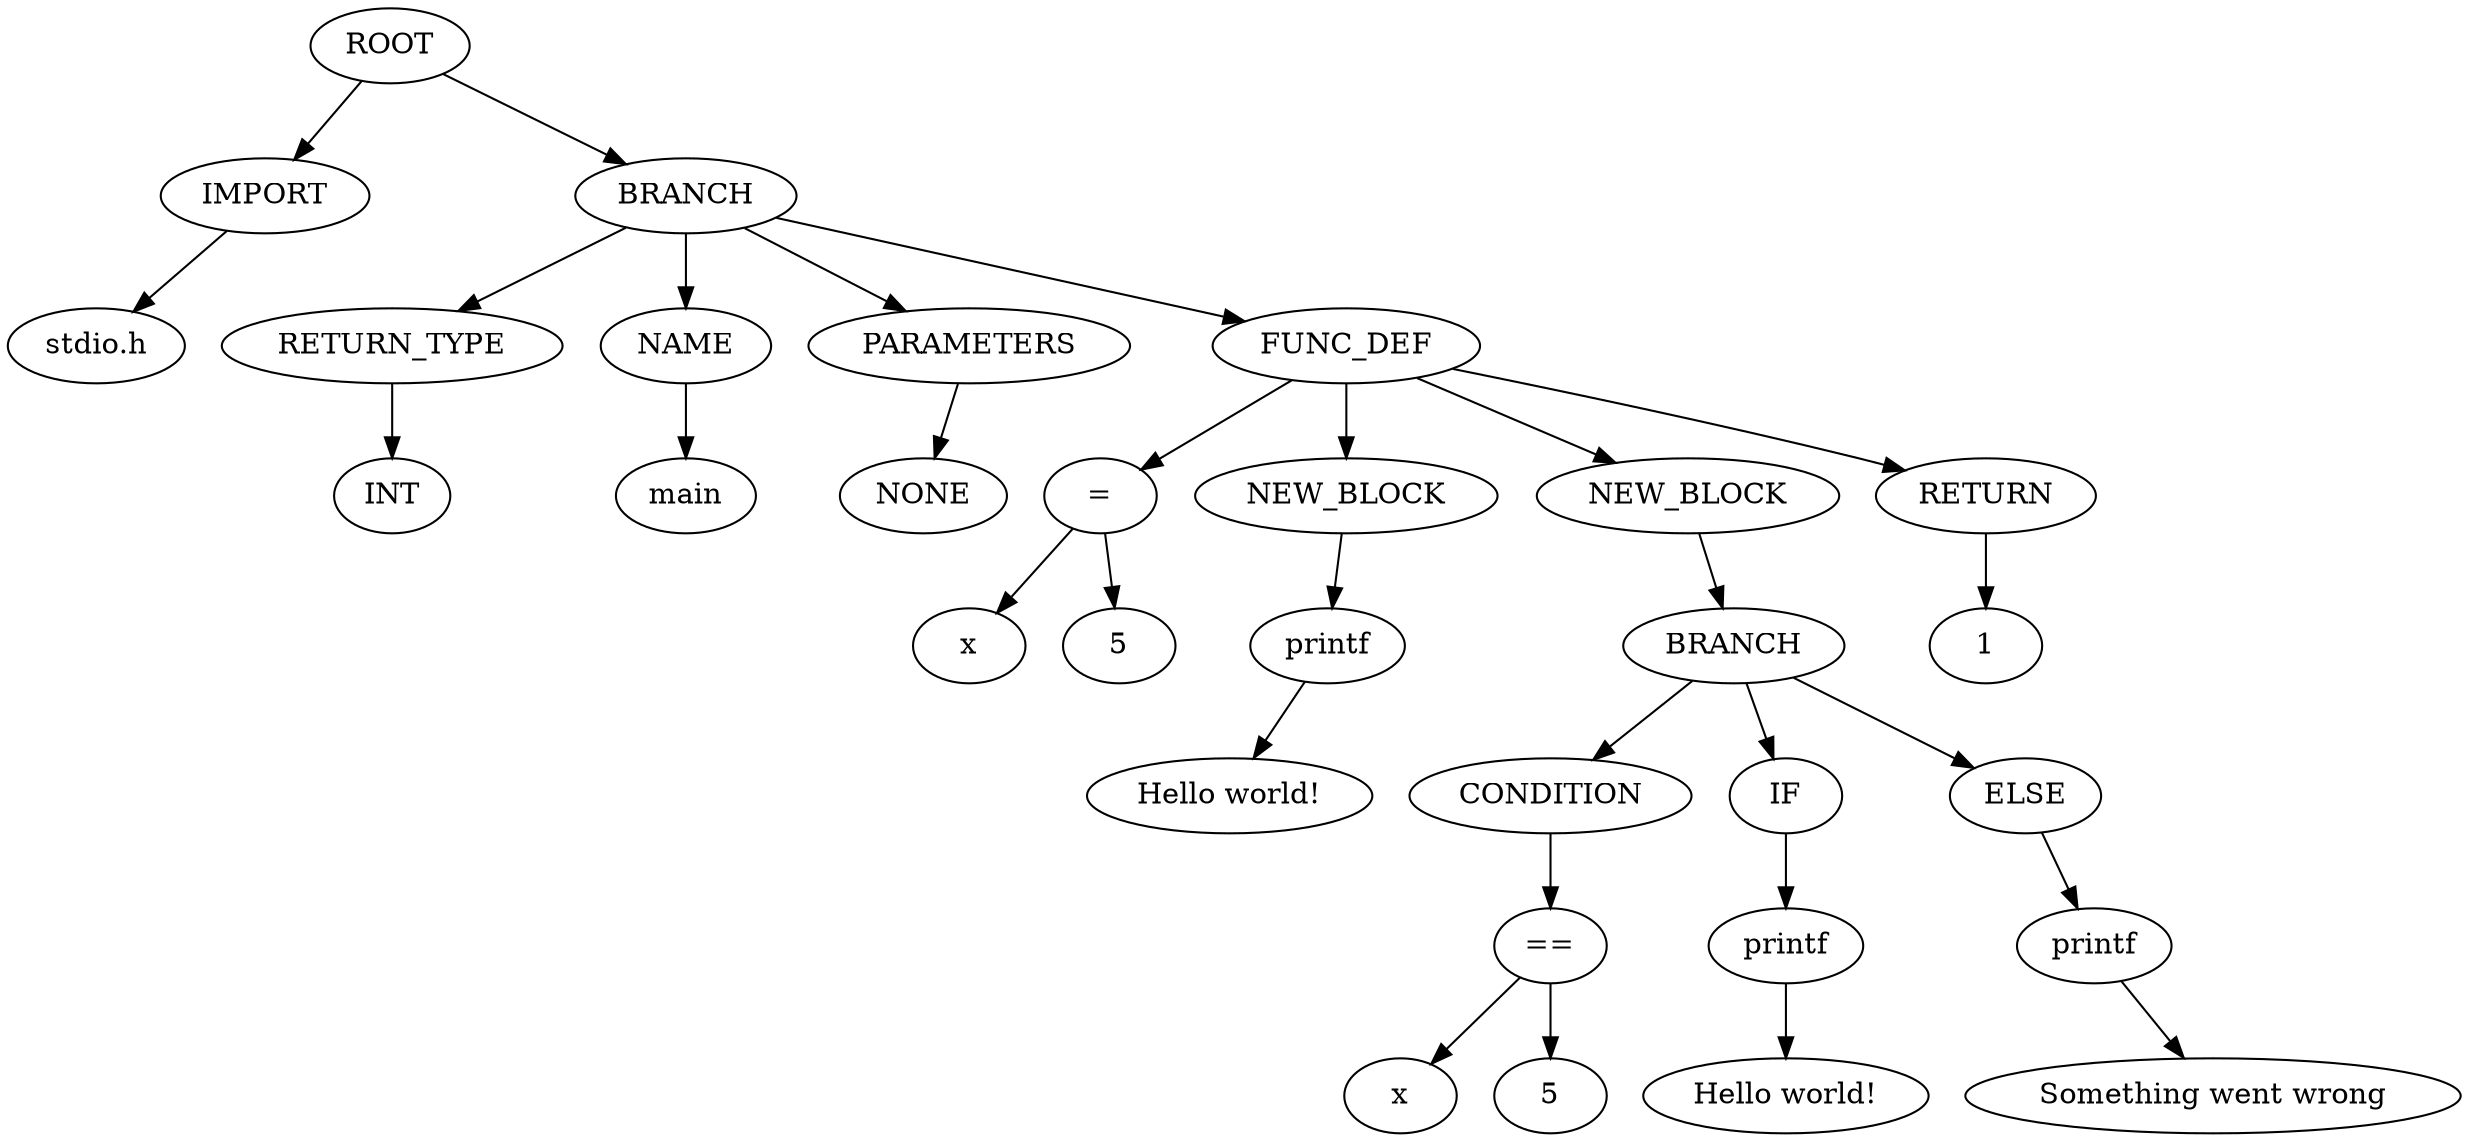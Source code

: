 strict digraph G{
l11[label = "IMPORT"]
l111[label = "BRANCH"]
"ROOT"->"l11"
l11131[label = "stdio.h"]
"l11"->l11131
"ROOT"->"l111"
l111331[label = "RETURN_TYPE"]
l1113311[label = "NAME"]
l11133111[label = "PARAMETERS"]
l111331111[label = "FUNC_DEF"]
"l111"->"l111331"
l11133111131[label = "INT"]
"l111331"->l11133111131
"l111"->"l1113311"
l111331111331[label = "main"]
"l1113311"->l111331111331
"l111"->"l11133111"
l1113311113331[label = "NONE"]
"l11133111"->l1113311113331
"l111"->"l111331111"
l11133111133331[label = "="]
l111331111333311[label = "NEW_BLOCK"]
l1113311113333111[label = "NEW_BLOCK"]
l11133111133331111[label = "RETURN"]
"l111331111"->"l11133111133331"
l1113311113333111131[label = "x"]
l11133111133331111311[label = "5"]
"l11133111133331"->l1113311113333111131
"l11133111133331"->l11133111133331111311
"l111331111"->"l111331111333311"
l11133111133331111331[label = "printf"]
"l111331111333311"->"l11133111133331111331"
l1113311113333111133131[label = "Hello world!\n"]
"l11133111133331111331"->l1113311113333111133131
"l111331111"->"l1113311113333111"
l111331111333311113331[label = "BRANCH"]
"l1113311113333111"->"l111331111333311113331"
l11133111133331111333131[label = "CONDITION"]
l111331111333311113331311[label = "IF"]
l1113311113333111133313111[label = "ELSE"]
"l111331111333311113331"->"l11133111133331111333131"
l111331111333311113331311131[label = "=="]
"l11133111133331111333131"->"l111331111333311113331311131"
l11133111133331111333131113131[label = "x"]
l111331111333311113331311131311[label = "5"]
"l111331111333311113331311131"->l11133111133331111333131113131
"l111331111333311113331311131"->l111331111333311113331311131311
"l111331111333311113331"->"l111331111333311113331311"
l1113311113333111133313111331[label = "printf"]
"l111331111333311113331311"->"l1113311113333111133313111331"
l111331111333311113331311133131[label = "Hello world!\n"]
"l1113311113333111133313111331"->l111331111333311113331311133131
"l111331111333311113331"->"l1113311113333111133313111"
l11133111133331111333131113331[label = "printf"]
"l1113311113333111133313111"->"l11133111133331111333131113331"
l1113311113333111133313111333131[label = "Something went wrong"]
"l11133111133331111333131113331"->l1113311113333111133313111333131
"l111331111"->"l11133111133331111"
l1113311113333111133331[label = "1"]
"l11133111133331111"->l1113311113333111133331
}
